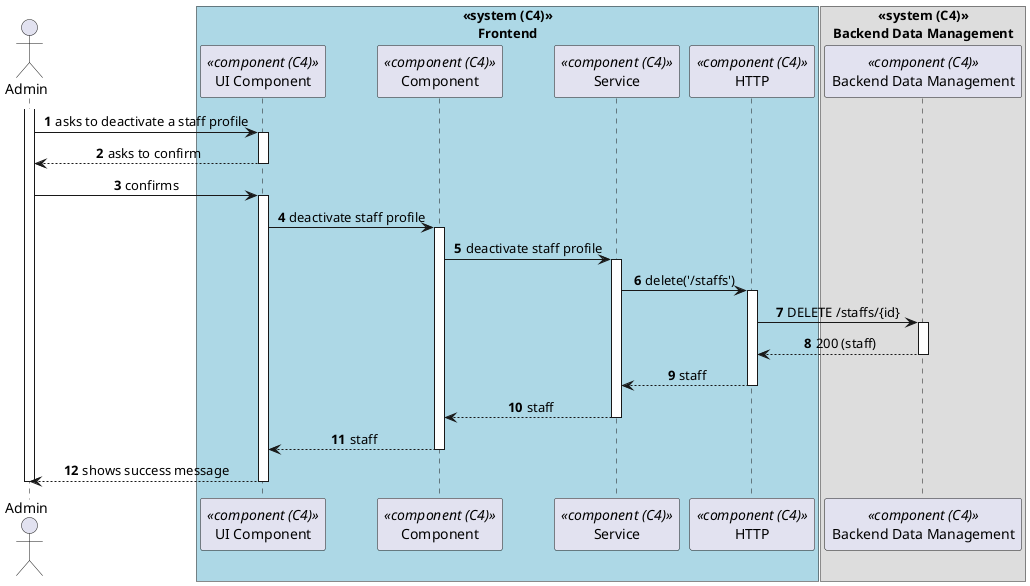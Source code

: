 @startuml process-view
autonumber
skinparam DefaultTextAlignment center
actor Admin as "Admin"
box "<<system (C4)>>\nFrontend"#LightBlue
    participant ComponentUI as "UI Component" <<component (C4)>>
    participant Component as "Component" <<component (C4)>>
    participant SRV as "Service" <<component (C4)>>
    participant HTTP as "HTTP" <<component (C4)>>
end box

box "<<system (C4)>>\nBackend Data Management"
  participant BackendDataManagement as "Backend Data Management" <<component (C4)>>
end box

activate Admin
    Admin -> ComponentUI : asks to deactivate a staff profile
    activate ComponentUI
        ComponentUI --> Admin : asks to confirm
    deactivate ComponentUI
    Admin -> ComponentUI : confirms
    activate ComponentUI
        ComponentUI -> Component : deactivate staff profile
        activate Component     
            Component -> SRV : deactivate staff profile
            activate SRV
                SRV -> HTTP : delete('/staffs')
                activate HTTP
                    HTTP -> BackendDataManagement : DELETE /staffs/{id}
                    activate BackendDataManagement
                        BackendDataManagement --> HTTP : 200 (staff)
                    deactivate BackendDataManagement
                    HTTP --> SRV : staff
                deactivate HTTP
                SRV --> Component : staff
            deactivate SRV
            Component --> ComponentUI : staff
        deactivate Component
    Admin <-- ComponentUI : shows success message
    deactivate ComponentUI
deactivate Admin

@enduml
